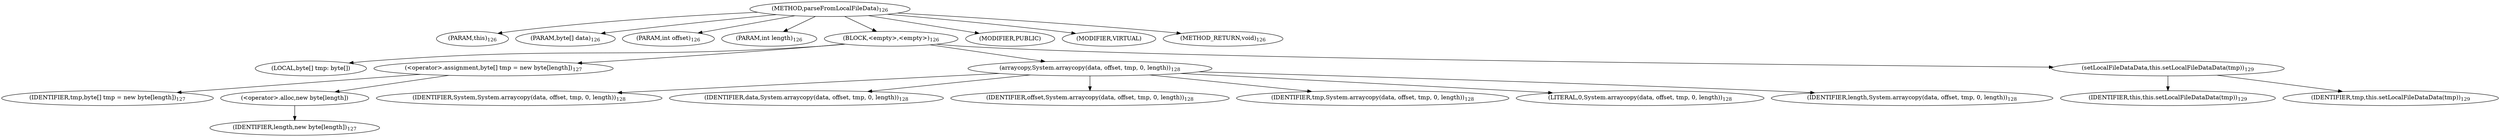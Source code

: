 digraph "parseFromLocalFileData" {  
"158" [label = <(METHOD,parseFromLocalFileData)<SUB>126</SUB>> ]
"10" [label = <(PARAM,this)<SUB>126</SUB>> ]
"159" [label = <(PARAM,byte[] data)<SUB>126</SUB>> ]
"160" [label = <(PARAM,int offset)<SUB>126</SUB>> ]
"161" [label = <(PARAM,int length)<SUB>126</SUB>> ]
"162" [label = <(BLOCK,&lt;empty&gt;,&lt;empty&gt;)<SUB>126</SUB>> ]
"163" [label = <(LOCAL,byte[] tmp: byte[])> ]
"164" [label = <(&lt;operator&gt;.assignment,byte[] tmp = new byte[length])<SUB>127</SUB>> ]
"165" [label = <(IDENTIFIER,tmp,byte[] tmp = new byte[length])<SUB>127</SUB>> ]
"166" [label = <(&lt;operator&gt;.alloc,new byte[length])> ]
"167" [label = <(IDENTIFIER,length,new byte[length])<SUB>127</SUB>> ]
"168" [label = <(arraycopy,System.arraycopy(data, offset, tmp, 0, length))<SUB>128</SUB>> ]
"169" [label = <(IDENTIFIER,System,System.arraycopy(data, offset, tmp, 0, length))<SUB>128</SUB>> ]
"170" [label = <(IDENTIFIER,data,System.arraycopy(data, offset, tmp, 0, length))<SUB>128</SUB>> ]
"171" [label = <(IDENTIFIER,offset,System.arraycopy(data, offset, tmp, 0, length))<SUB>128</SUB>> ]
"172" [label = <(IDENTIFIER,tmp,System.arraycopy(data, offset, tmp, 0, length))<SUB>128</SUB>> ]
"173" [label = <(LITERAL,0,System.arraycopy(data, offset, tmp, 0, length))<SUB>128</SUB>> ]
"174" [label = <(IDENTIFIER,length,System.arraycopy(data, offset, tmp, 0, length))<SUB>128</SUB>> ]
"175" [label = <(setLocalFileDataData,this.setLocalFileDataData(tmp))<SUB>129</SUB>> ]
"9" [label = <(IDENTIFIER,this,this.setLocalFileDataData(tmp))<SUB>129</SUB>> ]
"176" [label = <(IDENTIFIER,tmp,this.setLocalFileDataData(tmp))<SUB>129</SUB>> ]
"177" [label = <(MODIFIER,PUBLIC)> ]
"178" [label = <(MODIFIER,VIRTUAL)> ]
"179" [label = <(METHOD_RETURN,void)<SUB>126</SUB>> ]
  "158" -> "10" 
  "158" -> "159" 
  "158" -> "160" 
  "158" -> "161" 
  "158" -> "162" 
  "158" -> "177" 
  "158" -> "178" 
  "158" -> "179" 
  "162" -> "163" 
  "162" -> "164" 
  "162" -> "168" 
  "162" -> "175" 
  "164" -> "165" 
  "164" -> "166" 
  "166" -> "167" 
  "168" -> "169" 
  "168" -> "170" 
  "168" -> "171" 
  "168" -> "172" 
  "168" -> "173" 
  "168" -> "174" 
  "175" -> "9" 
  "175" -> "176" 
}
